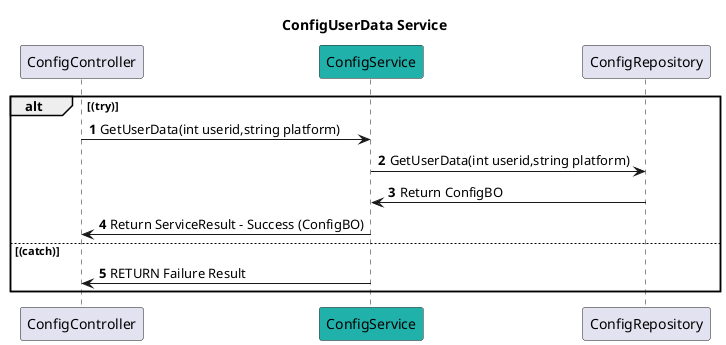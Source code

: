 @startuml

title ConfigUserData Service
autonumber

participant ConfigController
participant ConfigService #LightSeaGreen
participant ConfigRepository

alt (try)

   ConfigController -> ConfigService : GetUserData(int userid,string platform)
   ConfigService -> ConfigRepository : GetUserData(int userid,string platform)
   ConfigRepository ->ConfigService : Return ConfigBO
   ConfigService -> ConfigController : Return ServiceResult - Success (ConfigBO)


else (catch)
    ConfigService -> ConfigController : RETURN Failure Result

end
